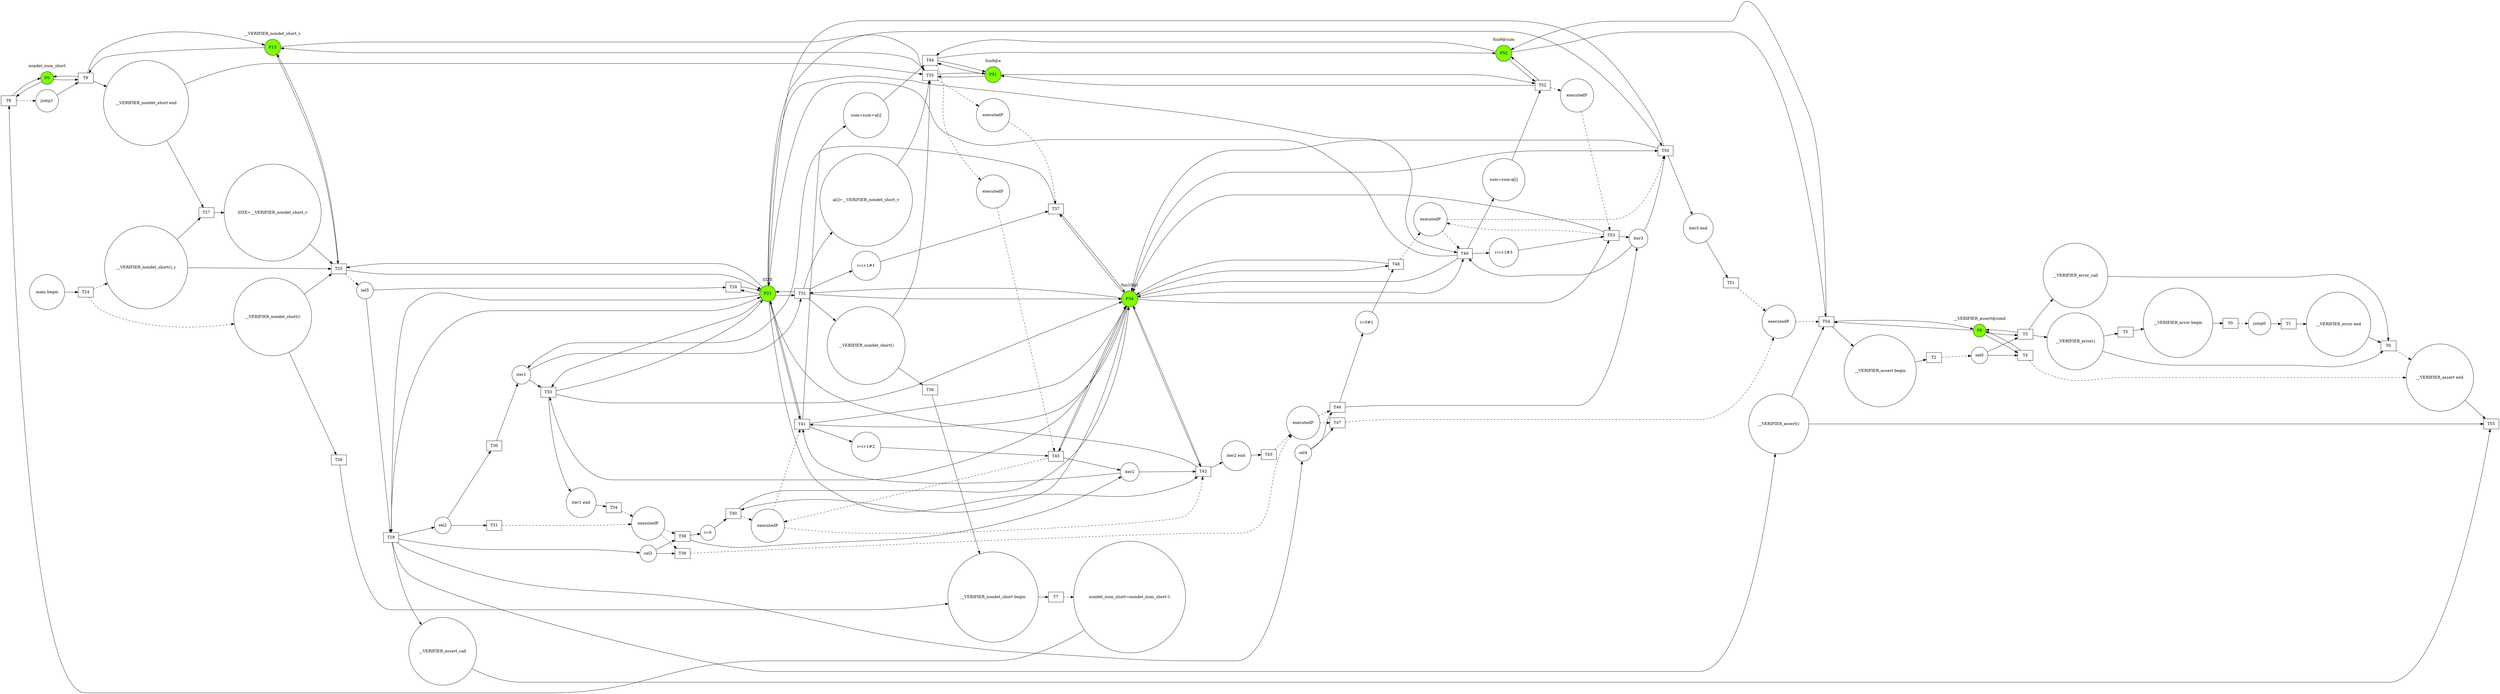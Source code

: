 digraph G{
rankdir = LR
subgraph cluster_P0{label="nondet_num_short"color="white"P0[shape=circle, style="filled",color="black",fillcolor="chartreuse"]}
P2[shape=circle,label="__VERIFIER_error begin"]
P3[shape=circle,label="__VERIFIER_error end"]
P4[shape=circle,label="jump0"]
P5[shape=circle,label="__VERIFIER_assert begin"]
subgraph cluster_P6{label="__VERIFIER_assert@cond"color="white"P6[shape=circle, style="filled",color="black",fillcolor="chartreuse"]}
P7[shape=circle,label="__VERIFIER_assert end"]
P8[shape=circle,label="sel0"]
P9[shape=circle,label="__VERIFIER_error()"]
P10[shape=circle,label="__VERIFIER_error_call"]
P11[shape=circle,label="__VERIFIER_nondet_short begin"]
P12[shape=circle,label="__VERIFIER_nondet_short end"]
subgraph cluster_P13{label="__VERIFIER_nondet_short_v"color="white"P13[shape=circle, style="filled",color="black",fillcolor="chartreuse"]}
P14[shape=circle,label="nondet_num_short=nondet_num_short-1"]
P15[shape=circle,label="jump1"]
subgraph cluster_P21{label="SIZE"color="white"P21[shape=circle, style="filled",color="black",fillcolor="chartreuse"]}
P38[shape=circle,label="main begin"]
P46[shape=circle,label="SIZE=__VERIFIER_nondet_short_v"]
P47[shape=circle,label="__VERIFIER_nondet_short()"]
P48[shape=circle,label="__VERIFIER_nondet_short()_c"]
P49[shape=circle,label="sel5"]
subgraph cluster_P51{label="fun9@a"color="white"P51[shape=circle, style="filled",color="black",fillcolor="chartreuse"]}
subgraph cluster_P52{label="fun9@sum"color="white"P52[shape=circle, style="filled",color="black",fillcolor="chartreuse"]}
P53[shape=circle,label="sel2"]
subgraph cluster_P54{label="fun10@i"color="white"P54[shape=circle, style="filled",color="black",fillcolor="chartreuse"]}
P55[shape=circle,label="iter1"]
P56[shape=circle,label="iter1 end"]
P57[shape=circle,label="a[i]=__VERIFIER_nondet_short_v"]
P58[shape=circle,label="__VERIFIER_nondet_short()"]
P59[shape=circle,label="i=i+1#1"]
P60[shape=circle,label="executedP"]
P61[shape=circle,label="sel3"]
P62[shape=circle,label="i=0"]
P63[shape=circle,label="iter2"]
P64[shape=circle,label="iter2 end"]
P65[shape=circle,label="sum=sum+a[i]"]
P66[shape=circle,label="i=i+1#2"]
P67[shape=circle,label="executedP"]
P68[shape=circle,label="executedP"]
P69[shape=circle,label="sel4"]
P70[shape=circle,label="i=0#1"]
P71[shape=circle,label="iter3"]
P72[shape=circle,label="iter3 end"]
P73[shape=circle,label="sum=sum-a[i]"]
P74[shape=circle,label="i=i+1#3"]
P75[shape=circle,label="executedP"]
P76[shape=circle,label="executedP"]
P77[shape=circle,label="__VERIFIER_assert()"]
P78[shape=circle,label="__VERIFIER_assert_call"]
P79[shape=circle,label="executedP"]
P80[shape=circle,label="executedP"]
P81[shape=circle,label="executedP"]
T0[shape=box]
T1[shape=box]
T2[shape=box]
T24[shape=box]
T25[shape=box]
T26[shape=box]
T27[shape=box]
T28[shape=box]
T29[shape=box]
T3[shape=box]
T30[shape=box]
T31[shape=box]
T32[shape=box]
T33[shape=box]
T34[shape=box]
T35[shape=box]
T36[shape=box]
T37[shape=box]
T38[shape=box]
T39[shape=box]
T4[shape=box]
T40[shape=box]
T41[shape=box]
T42[shape=box]
T43[shape=box]
T44[shape=box]
T45[shape=box]
T46[shape=box]
T47[shape=box]
T48[shape=box]
T49[shape=box]
T5[shape=box]
T50[shape=box]
T51[shape=box]
T52[shape=box]
T53[shape=box]
T54[shape=box]
T55[shape=box]
T6[shape=box]
T7[shape=box]
T8[shape=box]
T9[shape=box]
P2->T0
P4->T1
T1->P3
T0->P4[style="dashed"]
P5->T2
P9->T5
P10->T6
P9->T6
T5->P2
P3->T6
P6->T3
T3->P6
P6->T4
T4->P6
T3->P9
T3->P10
P8->T3
P8->T4
T2->P8[style="dashed"]
T6->P7[style="dashed"]
T4->P7[style="dashed"]
P11->T7
P14->T8
P0->T8
T8->P0
P15->T9
T9->P12
T9->P13
P13->T9
P0->T9
T9->P0
T7->P14[style="dashed"]
T8->P15[style="dashed"]
P38->T24
P47->T26
P47->T25
P48->T25
P12->T27
P48->T27
T26->P11
T27->P46
P46->T25
P21->T25
P13->T25
T25->P13
T25->P21
P56->T34
T33->P56
P58->T36
P58->T35
T36->P11
P12->T35
P57->T35
P51->T35
P13->T35
T35->P13
T35->P51
P59->T37
P54->T37
T37->P54
P54->T32
T32->P54
P21->T32
T32->P21
P54->T33
T33->P54
P21->T33
T33->P21
T37->P55
T32->P58
T32->P57
T32->P59
T35->P60[style="dashed"]
P60->T37[style="dashed"]
P55->T32
P55->T33
T30->P55
P53->T30
P53->T31
P62->T40
P54->T40
T40->P54
P64->T43
T42->P64
P65->T44
P52->T44
P51->T44
T44->P51
T44->P52
P66->T45
P54->T45
T45->P54
P54->T41
T41->P54
P21->T41
T41->P21
P54->T42
T42->P54
P21->T42
T42->P21
T45->P63
T41->P65
T41->P66
T44->P67[style="dashed"]
P67->T45[style="dashed"]
P63->T41
P63->T42
T38->P62
T38->P63
T40->P68[style="dashed"]
P68->T41[style="dashed"]
P68->T42[style="dashed"]
T45->P68[style="dashed"]
P61->T38
P61->T39
P70->T48
P54->T48
T48->P54
P72->T51
T50->P72
P73->T52
P52->T52
P51->T52
T52->P51
T52->P52
P74->T53
P54->T53
T53->P54
P54->T49
T49->P54
P21->T49
T49->P21
P54->T50
T50->P54
P21->T50
T50->P21
T53->P71
T49->P73
T49->P74
T52->P75[style="dashed"]
P75->T53[style="dashed"]
P71->T49
P71->T50
T46->P70
T46->P71
T48->P76[style="dashed"]
P76->T49[style="dashed"]
P76->T50[style="dashed"]
T53->P76[style="dashed"]
P69->T46
P69->T47
P77->T54
P78->T55
P77->T55
T54->P5
T54->P6
P6->T54
P52->T54
T54->P52
P7->T55
P21->T28
T28->P21
P21->T29
T29->P21
T28->P53
T28->P61
T34->P79[style="dashed"]
T31->P79[style="dashed"]
P79->T38[style="dashed"]
P79->T39[style="dashed"]
T28->P69
T43->P80[style="dashed"]
T39->P80[style="dashed"]
P80->T46[style="dashed"]
P80->T47[style="dashed"]
T28->P77
T28->P78
T51->P81[style="dashed"]
T47->P81[style="dashed"]
P81->T54[style="dashed"]
P49->T28
P49->T29
T24->P47[style="dashed"]
T24->P48[style="dashed"]
T25->P49[style="dashed"]
}
